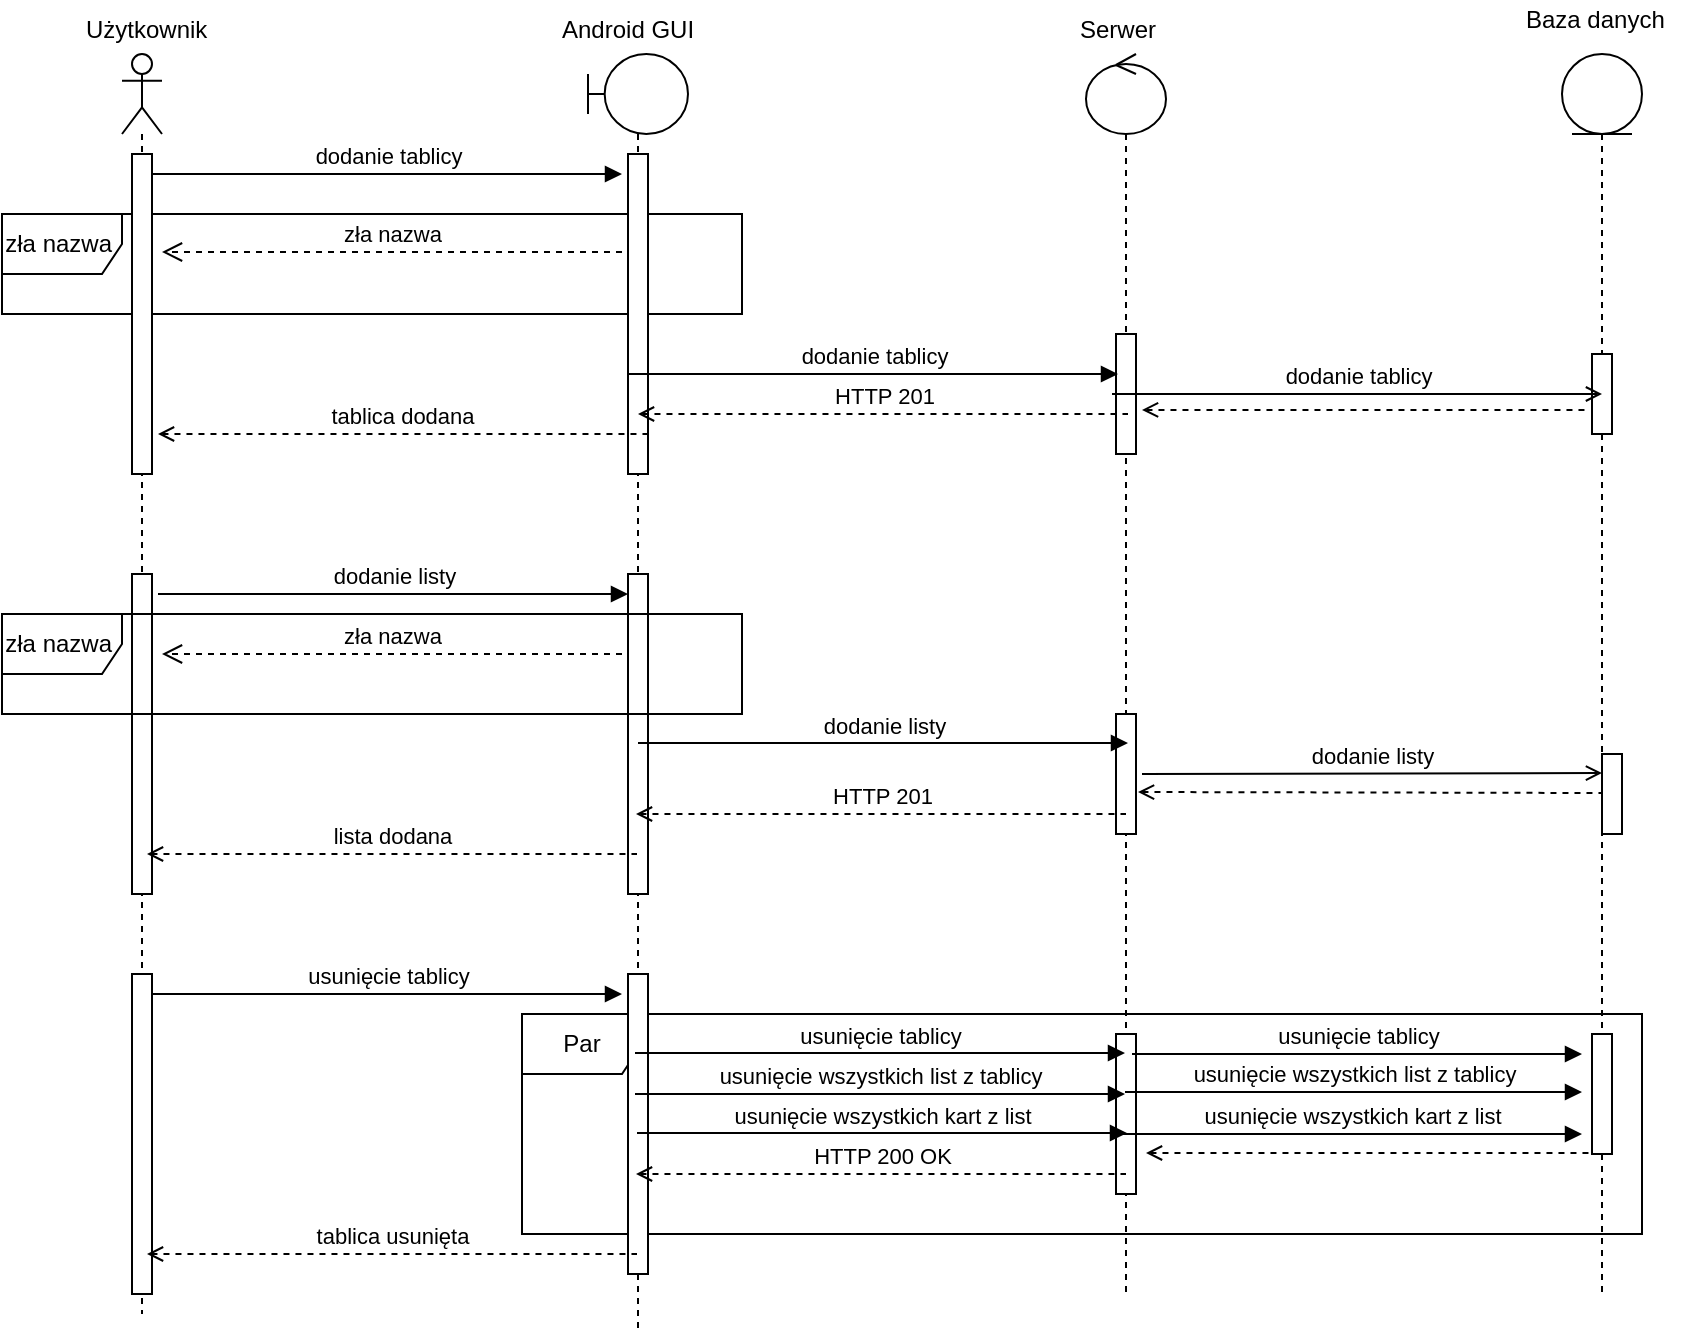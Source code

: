 <mxfile version="10.7.7" type="device"><diagram id="uK8FgmAS4_Y8Bjw2qWZ1" name="Page-1"><mxGraphModel dx="1667" dy="484" grid="1" gridSize="10" guides="1" tooltips="1" connect="1" arrows="1" fold="1" page="1" pageScale="1" pageWidth="827" pageHeight="1169" math="0" shadow="0"><root><mxCell id="0"/><mxCell id="1" parent="0"/><mxCell id="3Lx2FXfXGfdFHKj3tZsL-47" value="Par" style="shape=umlFrame;whiteSpace=wrap;html=1;" parent="1" vertex="1"><mxGeometry x="240" y="520" width="560" height="110" as="geometry"/></mxCell><mxCell id="3Lx2FXfXGfdFHKj3tZsL-23" value="zła nazwa&amp;nbsp;" style="shape=umlFrame;whiteSpace=wrap;html=1;" parent="1" vertex="1"><mxGeometry x="-20" y="120" width="370" height="50" as="geometry"/></mxCell><mxCell id="3Lx2FXfXGfdFHKj3tZsL-2" value="" style="shape=umlLifeline;participant=umlActor;perimeter=lifelinePerimeter;whiteSpace=wrap;html=1;container=1;collapsible=0;recursiveResize=0;verticalAlign=top;spacingTop=36;labelBackgroundColor=#ffffff;outlineConnect=0;" parent="1" vertex="1"><mxGeometry x="40" y="40" width="20" height="630" as="geometry"/></mxCell><mxCell id="3Lx2FXfXGfdFHKj3tZsL-11" value="" style="html=1;points=[];perimeter=orthogonalPerimeter;" parent="3Lx2FXfXGfdFHKj3tZsL-2" vertex="1"><mxGeometry x="5" y="50" width="10" height="160" as="geometry"/></mxCell><mxCell id="3Lx2FXfXGfdFHKj3tZsL-30" value="" style="html=1;points=[];perimeter=orthogonalPerimeter;" parent="3Lx2FXfXGfdFHKj3tZsL-2" vertex="1"><mxGeometry x="5" y="260" width="10" height="160" as="geometry"/></mxCell><mxCell id="3Lx2FXfXGfdFHKj3tZsL-41" value="" style="html=1;points=[];perimeter=orthogonalPerimeter;" parent="3Lx2FXfXGfdFHKj3tZsL-2" vertex="1"><mxGeometry x="5" y="460" width="10" height="160" as="geometry"/></mxCell><mxCell id="3Lx2FXfXGfdFHKj3tZsL-4" value="" style="shape=umlLifeline;participant=umlControl;perimeter=lifelinePerimeter;whiteSpace=wrap;html=1;container=1;collapsible=0;recursiveResize=0;verticalAlign=top;spacingTop=36;labelBackgroundColor=#ffffff;outlineConnect=0;" parent="1" vertex="1"><mxGeometry x="522" y="40" width="40" height="620" as="geometry"/></mxCell><mxCell id="3Lx2FXfXGfdFHKj3tZsL-15" value="" style="html=1;points=[];perimeter=orthogonalPerimeter;" parent="3Lx2FXfXGfdFHKj3tZsL-4" vertex="1"><mxGeometry x="15" y="140" width="10" height="60" as="geometry"/></mxCell><mxCell id="3Lx2FXfXGfdFHKj3tZsL-33" value="" style="html=1;points=[];perimeter=orthogonalPerimeter;" parent="3Lx2FXfXGfdFHKj3tZsL-4" vertex="1"><mxGeometry x="15" y="330" width="10" height="60" as="geometry"/></mxCell><mxCell id="3Lx2FXfXGfdFHKj3tZsL-43" value="" style="html=1;points=[];perimeter=orthogonalPerimeter;" parent="3Lx2FXfXGfdFHKj3tZsL-4" vertex="1"><mxGeometry x="15" y="490" width="10" height="80" as="geometry"/></mxCell><mxCell id="3Lx2FXfXGfdFHKj3tZsL-5" value="" style="shape=umlLifeline;participant=umlBoundary;perimeter=lifelinePerimeter;whiteSpace=wrap;html=1;container=1;collapsible=0;recursiveResize=0;verticalAlign=top;spacingTop=36;labelBackgroundColor=#ffffff;outlineConnect=0;" parent="1" vertex="1"><mxGeometry x="273" y="40" width="50" height="640" as="geometry"/></mxCell><mxCell id="3Lx2FXfXGfdFHKj3tZsL-14" value="" style="html=1;points=[];perimeter=orthogonalPerimeter;" parent="3Lx2FXfXGfdFHKj3tZsL-5" vertex="1"><mxGeometry x="20" y="50" width="10" height="160" as="geometry"/></mxCell><mxCell id="3Lx2FXfXGfdFHKj3tZsL-32" value="" style="html=1;points=[];perimeter=orthogonalPerimeter;" parent="3Lx2FXfXGfdFHKj3tZsL-5" vertex="1"><mxGeometry x="20" y="260" width="10" height="160" as="geometry"/></mxCell><mxCell id="3Lx2FXfXGfdFHKj3tZsL-42" value="" style="html=1;points=[];perimeter=orthogonalPerimeter;" parent="3Lx2FXfXGfdFHKj3tZsL-5" vertex="1"><mxGeometry x="20" y="460" width="10" height="150" as="geometry"/></mxCell><mxCell id="3Lx2FXfXGfdFHKj3tZsL-6" value="" style="shape=umlLifeline;participant=umlEntity;perimeter=lifelinePerimeter;whiteSpace=wrap;html=1;container=1;collapsible=0;recursiveResize=0;verticalAlign=top;spacingTop=36;labelBackgroundColor=#ffffff;outlineConnect=0;" parent="1" vertex="1"><mxGeometry x="760" y="40" width="40" height="620" as="geometry"/></mxCell><mxCell id="3Lx2FXfXGfdFHKj3tZsL-16" value="" style="html=1;points=[];perimeter=orthogonalPerimeter;" parent="3Lx2FXfXGfdFHKj3tZsL-6" vertex="1"><mxGeometry x="15" y="150" width="10" height="40" as="geometry"/></mxCell><mxCell id="3Lx2FXfXGfdFHKj3tZsL-34" value="" style="html=1;points=[];perimeter=orthogonalPerimeter;" parent="3Lx2FXfXGfdFHKj3tZsL-6" vertex="1"><mxGeometry x="20" y="350" width="10" height="40" as="geometry"/></mxCell><mxCell id="3Lx2FXfXGfdFHKj3tZsL-44" value="" style="html=1;points=[];perimeter=orthogonalPerimeter;" parent="3Lx2FXfXGfdFHKj3tZsL-6" vertex="1"><mxGeometry x="15" y="490" width="10" height="60" as="geometry"/></mxCell><mxCell id="3Lx2FXfXGfdFHKj3tZsL-7" value="Użytkownik" style="text;html=1;resizable=0;points=[];autosize=1;align=left;verticalAlign=top;spacingTop=-4;" parent="1" vertex="1"><mxGeometry x="20" y="18" width="80" height="20" as="geometry"/></mxCell><mxCell id="3Lx2FXfXGfdFHKj3tZsL-8" value="Android GUI&lt;br&gt;&lt;br&gt;" style="text;html=1;resizable=0;points=[];autosize=1;align=left;verticalAlign=top;spacingTop=-4;" parent="1" vertex="1"><mxGeometry x="257.5" y="18" width="80" height="30" as="geometry"/></mxCell><mxCell id="3Lx2FXfXGfdFHKj3tZsL-9" value="Serwer&lt;br&gt;" style="text;html=1;resizable=0;points=[];autosize=1;align=left;verticalAlign=top;spacingTop=-4;" parent="1" vertex="1"><mxGeometry x="516.5" y="18" width="50" height="20" as="geometry"/></mxCell><mxCell id="3Lx2FXfXGfdFHKj3tZsL-10" value="Baza danych&lt;br&gt;&lt;br&gt;" style="text;html=1;resizable=0;points=[];autosize=1;align=left;verticalAlign=top;spacingTop=-4;" parent="1" vertex="1"><mxGeometry x="740" y="13" width="80" height="30" as="geometry"/></mxCell><mxCell id="3Lx2FXfXGfdFHKj3tZsL-17" value="dodanie tablicy" style="html=1;verticalAlign=bottom;endArrow=block;" parent="1" edge="1"><mxGeometry width="80" relative="1" as="geometry"><mxPoint x="55" y="100" as="sourcePoint"/><mxPoint x="290" y="100" as="targetPoint"/></mxGeometry></mxCell><mxCell id="3Lx2FXfXGfdFHKj3tZsL-21" value="zła nazwa" style="html=1;verticalAlign=bottom;endArrow=open;dashed=1;endSize=8;" parent="1" edge="1"><mxGeometry relative="1" as="geometry"><mxPoint x="290" y="139" as="sourcePoint"/><mxPoint x="60" y="139" as="targetPoint"/></mxGeometry></mxCell><mxCell id="3Lx2FXfXGfdFHKj3tZsL-24" value="dodanie tablicy" style="html=1;verticalAlign=bottom;endArrow=block;entryX=0.7;entryY=0.018;entryDx=0;entryDy=0;entryPerimeter=0;" parent="1" edge="1"><mxGeometry width="80" relative="1" as="geometry"><mxPoint x="293" y="200" as="sourcePoint"/><mxPoint x="538" y="200" as="targetPoint"/></mxGeometry></mxCell><mxCell id="3Lx2FXfXGfdFHKj3tZsL-25" value="dodanie tablicy" style="html=1;verticalAlign=bottom;endArrow=open;entryX=0.7;entryY=0.018;entryDx=0;entryDy=0;entryPerimeter=0;endFill=0;" parent="1" edge="1"><mxGeometry width="80" relative="1" as="geometry"><mxPoint x="535" y="210" as="sourcePoint"/><mxPoint x="780" y="210" as="targetPoint"/></mxGeometry></mxCell><mxCell id="3Lx2FXfXGfdFHKj3tZsL-26" value="HTTP 201" style="html=1;verticalAlign=bottom;endArrow=none;entryX=0.7;entryY=0.018;entryDx=0;entryDy=0;entryPerimeter=0;endFill=0;startArrow=open;startFill=0;dashed=1;" parent="1" edge="1"><mxGeometry width="80" relative="1" as="geometry"><mxPoint x="298" y="220" as="sourcePoint"/><mxPoint x="543" y="220" as="targetPoint"/></mxGeometry></mxCell><mxCell id="3Lx2FXfXGfdFHKj3tZsL-27" value="tablica dodana&lt;br&gt;" style="html=1;verticalAlign=bottom;endArrow=none;entryX=0.7;entryY=0.018;entryDx=0;entryDy=0;entryPerimeter=0;endFill=0;startArrow=open;startFill=0;dashed=1;" parent="1" edge="1"><mxGeometry x="-0.004" width="80" relative="1" as="geometry"><mxPoint x="58" y="230" as="sourcePoint"/><mxPoint x="303" y="230" as="targetPoint"/><mxPoint as="offset"/></mxGeometry></mxCell><mxCell id="3Lx2FXfXGfdFHKj3tZsL-31" value="dodanie listy" style="html=1;verticalAlign=bottom;endArrow=block;" parent="1" edge="1"><mxGeometry width="80" relative="1" as="geometry"><mxPoint x="58" y="310" as="sourcePoint"/><mxPoint x="293" y="310" as="targetPoint"/></mxGeometry></mxCell><mxCell id="3Lx2FXfXGfdFHKj3tZsL-35" value="zła nazwa&amp;nbsp;" style="shape=umlFrame;whiteSpace=wrap;html=1;" parent="1" vertex="1"><mxGeometry x="-20" y="320" width="370" height="50" as="geometry"/></mxCell><mxCell id="3Lx2FXfXGfdFHKj3tZsL-36" value="zła nazwa" style="html=1;verticalAlign=bottom;endArrow=open;dashed=1;endSize=8;" parent="1" edge="1"><mxGeometry relative="1" as="geometry"><mxPoint x="290" y="340" as="sourcePoint"/><mxPoint x="60" y="340" as="targetPoint"/></mxGeometry></mxCell><mxCell id="3Lx2FXfXGfdFHKj3tZsL-37" value="dodanie listy" style="html=1;verticalAlign=bottom;endArrow=block;entryX=0.7;entryY=0.018;entryDx=0;entryDy=0;entryPerimeter=0;" parent="1" edge="1"><mxGeometry width="80" relative="1" as="geometry"><mxPoint x="298" y="384.5" as="sourcePoint"/><mxPoint x="543" y="384.5" as="targetPoint"/></mxGeometry></mxCell><mxCell id="3Lx2FXfXGfdFHKj3tZsL-38" value="dodanie listy" style="html=1;verticalAlign=bottom;endArrow=open;entryX=0.7;entryY=0.018;entryDx=0;entryDy=0;entryPerimeter=0;endFill=0;" parent="1" edge="1"><mxGeometry width="80" relative="1" as="geometry"><mxPoint x="550" y="400" as="sourcePoint"/><mxPoint x="780" y="399.5" as="targetPoint"/></mxGeometry></mxCell><mxCell id="3Lx2FXfXGfdFHKj3tZsL-39" value="HTTP 201" style="html=1;verticalAlign=bottom;endArrow=none;entryX=0.7;entryY=0.018;entryDx=0;entryDy=0;entryPerimeter=0;endFill=0;startArrow=open;startFill=0;dashed=1;" parent="1" edge="1"><mxGeometry width="80" relative="1" as="geometry"><mxPoint x="297" y="420" as="sourcePoint"/><mxPoint x="542" y="420" as="targetPoint"/></mxGeometry></mxCell><mxCell id="3Lx2FXfXGfdFHKj3tZsL-40" value="lista dodana&lt;br&gt;" style="html=1;verticalAlign=bottom;endArrow=none;entryX=0.7;entryY=0.018;entryDx=0;entryDy=0;entryPerimeter=0;endFill=0;startArrow=open;startFill=0;dashed=1;" parent="1" edge="1"><mxGeometry x="-0.004" width="80" relative="1" as="geometry"><mxPoint x="52.5" y="440" as="sourcePoint"/><mxPoint x="297.5" y="440" as="targetPoint"/><mxPoint as="offset"/></mxGeometry></mxCell><mxCell id="3Lx2FXfXGfdFHKj3tZsL-45" value="usunięcie tablicy" style="html=1;verticalAlign=bottom;endArrow=block;" parent="1" edge="1"><mxGeometry width="80" relative="1" as="geometry"><mxPoint x="55" y="510" as="sourcePoint"/><mxPoint x="290" y="510" as="targetPoint"/></mxGeometry></mxCell><mxCell id="3Lx2FXfXGfdFHKj3tZsL-46" value="usunięcie tablicy" style="html=1;verticalAlign=bottom;endArrow=block;entryX=0.7;entryY=0.018;entryDx=0;entryDy=0;entryPerimeter=0;" parent="1" edge="1"><mxGeometry width="80" relative="1" as="geometry"><mxPoint x="296.5" y="539.5" as="sourcePoint"/><mxPoint x="541.5" y="539.5" as="targetPoint"/></mxGeometry></mxCell><mxCell id="3Lx2FXfXGfdFHKj3tZsL-48" value="usunięcie wszystkich list z tablicy&lt;br&gt;" style="html=1;verticalAlign=bottom;endArrow=block;entryX=0.7;entryY=0.018;entryDx=0;entryDy=0;entryPerimeter=0;" parent="1" edge="1"><mxGeometry width="80" relative="1" as="geometry"><mxPoint x="296.5" y="560" as="sourcePoint"/><mxPoint x="541.5" y="560" as="targetPoint"/></mxGeometry></mxCell><mxCell id="3Lx2FXfXGfdFHKj3tZsL-49" value="usunięcie wszystkich kart z list" style="html=1;verticalAlign=bottom;endArrow=block;entryX=0.7;entryY=0.018;entryDx=0;entryDy=0;entryPerimeter=0;" parent="1" edge="1"><mxGeometry width="80" relative="1" as="geometry"><mxPoint x="297.5" y="579.5" as="sourcePoint"/><mxPoint x="542.5" y="579.5" as="targetPoint"/></mxGeometry></mxCell><mxCell id="3Lx2FXfXGfdFHKj3tZsL-50" value="usunięcie tablicy" style="html=1;verticalAlign=bottom;endArrow=block;" parent="1" edge="1"><mxGeometry width="80" relative="1" as="geometry"><mxPoint x="545" y="540" as="sourcePoint"/><mxPoint x="770" y="540" as="targetPoint"/></mxGeometry></mxCell><mxCell id="3Lx2FXfXGfdFHKj3tZsL-51" value="usunięcie wszystkich list z tablicy&lt;br&gt;" style="html=1;verticalAlign=bottom;endArrow=block;" parent="1" edge="1"><mxGeometry width="80" relative="1" as="geometry"><mxPoint x="541.5" y="559" as="sourcePoint"/><mxPoint x="770" y="559" as="targetPoint"/></mxGeometry></mxCell><mxCell id="3Lx2FXfXGfdFHKj3tZsL-52" value="usunięcie wszystkich kart z list" style="html=1;verticalAlign=bottom;endArrow=block;" parent="1" edge="1"><mxGeometry width="80" relative="1" as="geometry"><mxPoint x="540" y="580" as="sourcePoint"/><mxPoint x="770" y="580" as="targetPoint"/></mxGeometry></mxCell><mxCell id="3Lx2FXfXGfdFHKj3tZsL-53" value="HTTP 200 OK" style="html=1;verticalAlign=bottom;endArrow=none;entryX=0.7;entryY=0.018;entryDx=0;entryDy=0;entryPerimeter=0;endFill=0;startArrow=open;startFill=0;dashed=1;" parent="1" edge="1"><mxGeometry width="80" relative="1" as="geometry"><mxPoint x="297" y="600" as="sourcePoint"/><mxPoint x="542" y="600" as="targetPoint"/></mxGeometry></mxCell><mxCell id="3Lx2FXfXGfdFHKj3tZsL-54" value="tablica usunięta&lt;br&gt;" style="html=1;verticalAlign=bottom;endArrow=none;entryX=0.7;entryY=0.018;entryDx=0;entryDy=0;entryPerimeter=0;endFill=0;startArrow=open;startFill=0;dashed=1;" parent="1" edge="1"><mxGeometry x="-0.004" width="80" relative="1" as="geometry"><mxPoint x="52.5" y="640" as="sourcePoint"/><mxPoint x="297.5" y="640" as="targetPoint"/><mxPoint as="offset"/></mxGeometry></mxCell><mxCell id="Iscu85ByxXOWQoR2cjnb-1" value="" style="endArrow=none;dashed=1;html=1;entryX=-0.2;entryY=0.7;entryDx=0;entryDy=0;entryPerimeter=0;exitX=1.3;exitY=0.633;exitDx=0;exitDy=0;exitPerimeter=0;startArrow=open;startFill=0;" edge="1" parent="1" source="3Lx2FXfXGfdFHKj3tZsL-15" target="3Lx2FXfXGfdFHKj3tZsL-16"><mxGeometry width="50" height="50" relative="1" as="geometry"><mxPoint x="650" y="250" as="sourcePoint"/><mxPoint x="700" y="200" as="targetPoint"/></mxGeometry></mxCell><mxCell id="Iscu85ByxXOWQoR2cjnb-2" value="" style="endArrow=none;dashed=1;html=1;entryX=-0.2;entryY=0.7;entryDx=0;entryDy=0;entryPerimeter=0;exitX=1.3;exitY=0.633;exitDx=0;exitDy=0;exitPerimeter=0;startArrow=open;startFill=0;" edge="1" parent="1"><mxGeometry width="50" height="50" relative="1" as="geometry"><mxPoint x="552" y="589.5" as="sourcePoint"/><mxPoint x="775" y="589.5" as="targetPoint"/></mxGeometry></mxCell><mxCell id="Iscu85ByxXOWQoR2cjnb-3" value="" style="endArrow=none;dashed=1;html=1;entryX=-0.2;entryY=0.7;entryDx=0;entryDy=0;entryPerimeter=0;exitX=1.1;exitY=0.65;exitDx=0;exitDy=0;exitPerimeter=0;startArrow=open;startFill=0;" edge="1" parent="1" source="3Lx2FXfXGfdFHKj3tZsL-33"><mxGeometry width="50" height="50" relative="1" as="geometry"><mxPoint x="557" y="409.5" as="sourcePoint"/><mxPoint x="780" y="409.5" as="targetPoint"/></mxGeometry></mxCell></root></mxGraphModel></diagram></mxfile>
